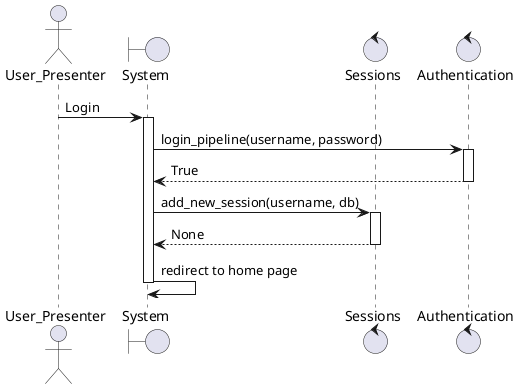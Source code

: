@startuml login
actor User_Presenter
boundary "System" as system
control "Sessions" as sessions
control "Authentication" as auth
User_Presenter -> system: Login
activate system
system -> auth: login_pipeline(username, password)
activate auth
auth --> system: True
deactivate auth
system -> sessions: add_new_session(username, db)
activate sessions
sessions --> system: None
deactivate sessions
system -> system: redirect to home page
deactivate system
@enduml